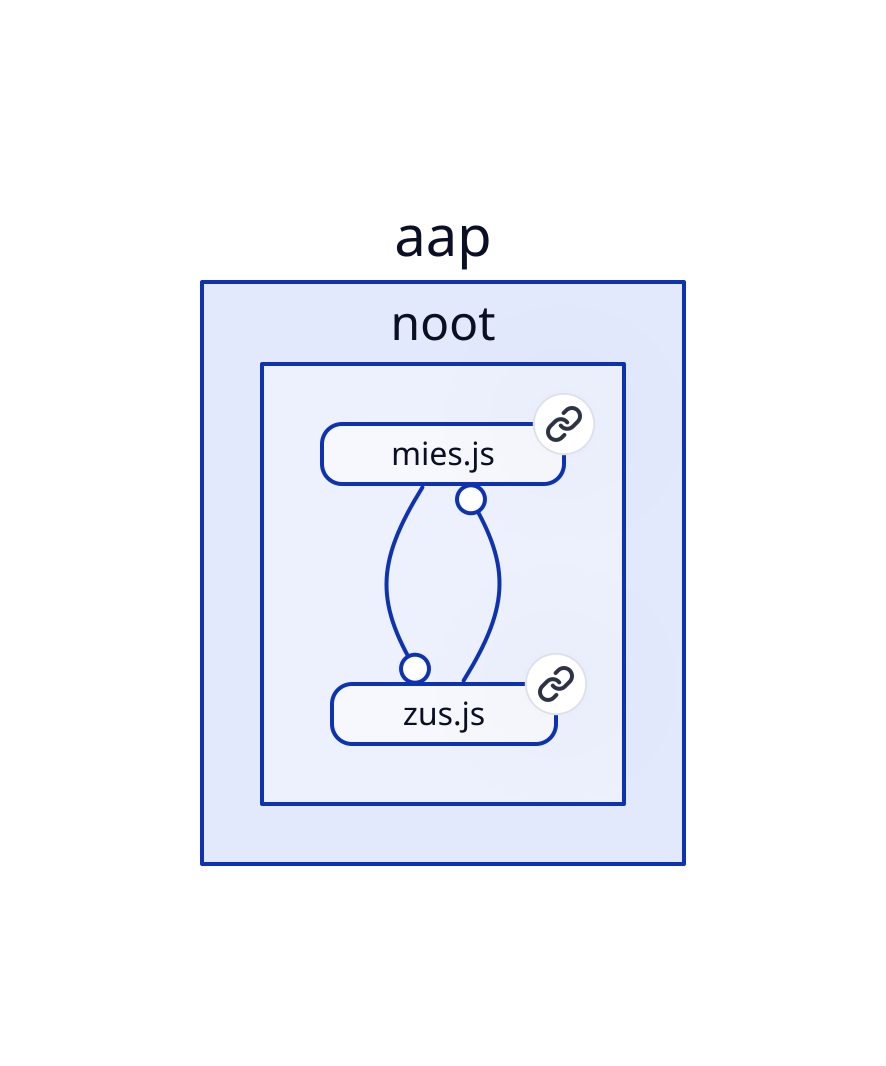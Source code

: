 # modules

"aap"."noot"."mies.js": {class: module; link: "aap/noot/mies.js"}
"aap"."noot"."zus.js": {class: module; link: "aap/noot/zus.js"}

# dependencies

"aap"."noot"."mies.js" -> "aap"."noot"."zus.js": { target-arrowhead: {shape: circle}}
"aap"."noot"."zus.js" -> "aap"."noot"."mies.js": { target-arrowhead: {shape: circle}}

# styling

classes: {
  module: {
    height: 30;
    style.border-radius: 10;
  }
}
